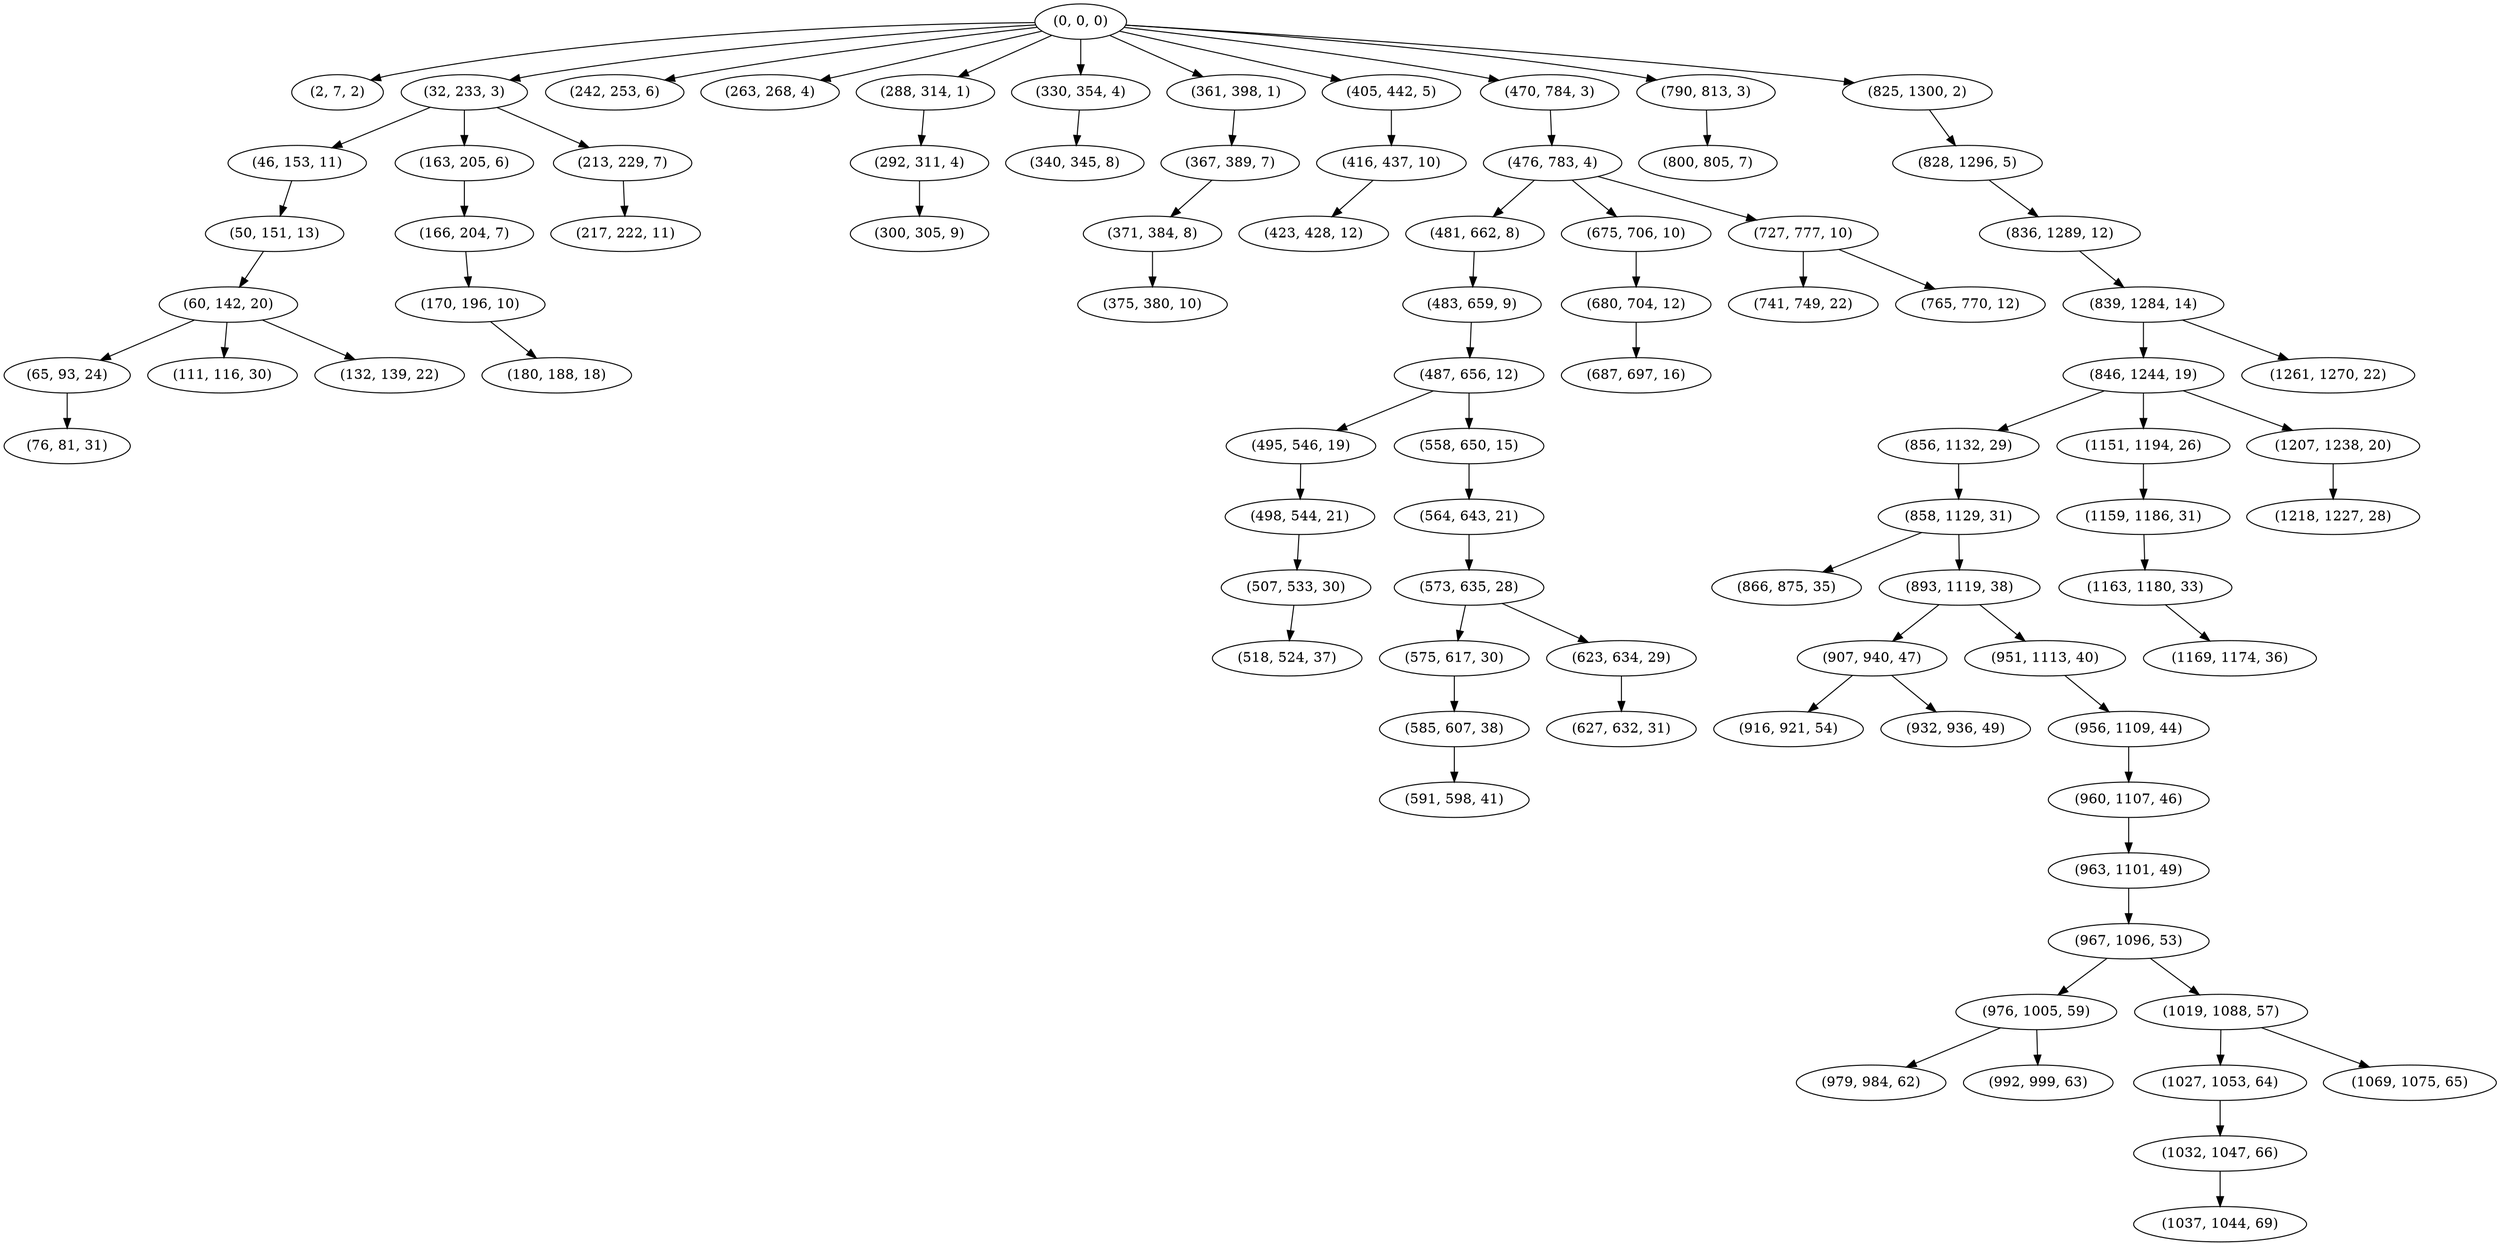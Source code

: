 digraph tree {
    "(0, 0, 0)";
    "(2, 7, 2)";
    "(32, 233, 3)";
    "(46, 153, 11)";
    "(50, 151, 13)";
    "(60, 142, 20)";
    "(65, 93, 24)";
    "(76, 81, 31)";
    "(111, 116, 30)";
    "(132, 139, 22)";
    "(163, 205, 6)";
    "(166, 204, 7)";
    "(170, 196, 10)";
    "(180, 188, 18)";
    "(213, 229, 7)";
    "(217, 222, 11)";
    "(242, 253, 6)";
    "(263, 268, 4)";
    "(288, 314, 1)";
    "(292, 311, 4)";
    "(300, 305, 9)";
    "(330, 354, 4)";
    "(340, 345, 8)";
    "(361, 398, 1)";
    "(367, 389, 7)";
    "(371, 384, 8)";
    "(375, 380, 10)";
    "(405, 442, 5)";
    "(416, 437, 10)";
    "(423, 428, 12)";
    "(470, 784, 3)";
    "(476, 783, 4)";
    "(481, 662, 8)";
    "(483, 659, 9)";
    "(487, 656, 12)";
    "(495, 546, 19)";
    "(498, 544, 21)";
    "(507, 533, 30)";
    "(518, 524, 37)";
    "(558, 650, 15)";
    "(564, 643, 21)";
    "(573, 635, 28)";
    "(575, 617, 30)";
    "(585, 607, 38)";
    "(591, 598, 41)";
    "(623, 634, 29)";
    "(627, 632, 31)";
    "(675, 706, 10)";
    "(680, 704, 12)";
    "(687, 697, 16)";
    "(727, 777, 10)";
    "(741, 749, 22)";
    "(765, 770, 12)";
    "(790, 813, 3)";
    "(800, 805, 7)";
    "(825, 1300, 2)";
    "(828, 1296, 5)";
    "(836, 1289, 12)";
    "(839, 1284, 14)";
    "(846, 1244, 19)";
    "(856, 1132, 29)";
    "(858, 1129, 31)";
    "(866, 875, 35)";
    "(893, 1119, 38)";
    "(907, 940, 47)";
    "(916, 921, 54)";
    "(932, 936, 49)";
    "(951, 1113, 40)";
    "(956, 1109, 44)";
    "(960, 1107, 46)";
    "(963, 1101, 49)";
    "(967, 1096, 53)";
    "(976, 1005, 59)";
    "(979, 984, 62)";
    "(992, 999, 63)";
    "(1019, 1088, 57)";
    "(1027, 1053, 64)";
    "(1032, 1047, 66)";
    "(1037, 1044, 69)";
    "(1069, 1075, 65)";
    "(1151, 1194, 26)";
    "(1159, 1186, 31)";
    "(1163, 1180, 33)";
    "(1169, 1174, 36)";
    "(1207, 1238, 20)";
    "(1218, 1227, 28)";
    "(1261, 1270, 22)";
    "(0, 0, 0)" -> "(2, 7, 2)";
    "(0, 0, 0)" -> "(32, 233, 3)";
    "(0, 0, 0)" -> "(242, 253, 6)";
    "(0, 0, 0)" -> "(263, 268, 4)";
    "(0, 0, 0)" -> "(288, 314, 1)";
    "(0, 0, 0)" -> "(330, 354, 4)";
    "(0, 0, 0)" -> "(361, 398, 1)";
    "(0, 0, 0)" -> "(405, 442, 5)";
    "(0, 0, 0)" -> "(470, 784, 3)";
    "(0, 0, 0)" -> "(790, 813, 3)";
    "(0, 0, 0)" -> "(825, 1300, 2)";
    "(32, 233, 3)" -> "(46, 153, 11)";
    "(32, 233, 3)" -> "(163, 205, 6)";
    "(32, 233, 3)" -> "(213, 229, 7)";
    "(46, 153, 11)" -> "(50, 151, 13)";
    "(50, 151, 13)" -> "(60, 142, 20)";
    "(60, 142, 20)" -> "(65, 93, 24)";
    "(60, 142, 20)" -> "(111, 116, 30)";
    "(60, 142, 20)" -> "(132, 139, 22)";
    "(65, 93, 24)" -> "(76, 81, 31)";
    "(163, 205, 6)" -> "(166, 204, 7)";
    "(166, 204, 7)" -> "(170, 196, 10)";
    "(170, 196, 10)" -> "(180, 188, 18)";
    "(213, 229, 7)" -> "(217, 222, 11)";
    "(288, 314, 1)" -> "(292, 311, 4)";
    "(292, 311, 4)" -> "(300, 305, 9)";
    "(330, 354, 4)" -> "(340, 345, 8)";
    "(361, 398, 1)" -> "(367, 389, 7)";
    "(367, 389, 7)" -> "(371, 384, 8)";
    "(371, 384, 8)" -> "(375, 380, 10)";
    "(405, 442, 5)" -> "(416, 437, 10)";
    "(416, 437, 10)" -> "(423, 428, 12)";
    "(470, 784, 3)" -> "(476, 783, 4)";
    "(476, 783, 4)" -> "(481, 662, 8)";
    "(476, 783, 4)" -> "(675, 706, 10)";
    "(476, 783, 4)" -> "(727, 777, 10)";
    "(481, 662, 8)" -> "(483, 659, 9)";
    "(483, 659, 9)" -> "(487, 656, 12)";
    "(487, 656, 12)" -> "(495, 546, 19)";
    "(487, 656, 12)" -> "(558, 650, 15)";
    "(495, 546, 19)" -> "(498, 544, 21)";
    "(498, 544, 21)" -> "(507, 533, 30)";
    "(507, 533, 30)" -> "(518, 524, 37)";
    "(558, 650, 15)" -> "(564, 643, 21)";
    "(564, 643, 21)" -> "(573, 635, 28)";
    "(573, 635, 28)" -> "(575, 617, 30)";
    "(573, 635, 28)" -> "(623, 634, 29)";
    "(575, 617, 30)" -> "(585, 607, 38)";
    "(585, 607, 38)" -> "(591, 598, 41)";
    "(623, 634, 29)" -> "(627, 632, 31)";
    "(675, 706, 10)" -> "(680, 704, 12)";
    "(680, 704, 12)" -> "(687, 697, 16)";
    "(727, 777, 10)" -> "(741, 749, 22)";
    "(727, 777, 10)" -> "(765, 770, 12)";
    "(790, 813, 3)" -> "(800, 805, 7)";
    "(825, 1300, 2)" -> "(828, 1296, 5)";
    "(828, 1296, 5)" -> "(836, 1289, 12)";
    "(836, 1289, 12)" -> "(839, 1284, 14)";
    "(839, 1284, 14)" -> "(846, 1244, 19)";
    "(839, 1284, 14)" -> "(1261, 1270, 22)";
    "(846, 1244, 19)" -> "(856, 1132, 29)";
    "(846, 1244, 19)" -> "(1151, 1194, 26)";
    "(846, 1244, 19)" -> "(1207, 1238, 20)";
    "(856, 1132, 29)" -> "(858, 1129, 31)";
    "(858, 1129, 31)" -> "(866, 875, 35)";
    "(858, 1129, 31)" -> "(893, 1119, 38)";
    "(893, 1119, 38)" -> "(907, 940, 47)";
    "(893, 1119, 38)" -> "(951, 1113, 40)";
    "(907, 940, 47)" -> "(916, 921, 54)";
    "(907, 940, 47)" -> "(932, 936, 49)";
    "(951, 1113, 40)" -> "(956, 1109, 44)";
    "(956, 1109, 44)" -> "(960, 1107, 46)";
    "(960, 1107, 46)" -> "(963, 1101, 49)";
    "(963, 1101, 49)" -> "(967, 1096, 53)";
    "(967, 1096, 53)" -> "(976, 1005, 59)";
    "(967, 1096, 53)" -> "(1019, 1088, 57)";
    "(976, 1005, 59)" -> "(979, 984, 62)";
    "(976, 1005, 59)" -> "(992, 999, 63)";
    "(1019, 1088, 57)" -> "(1027, 1053, 64)";
    "(1019, 1088, 57)" -> "(1069, 1075, 65)";
    "(1027, 1053, 64)" -> "(1032, 1047, 66)";
    "(1032, 1047, 66)" -> "(1037, 1044, 69)";
    "(1151, 1194, 26)" -> "(1159, 1186, 31)";
    "(1159, 1186, 31)" -> "(1163, 1180, 33)";
    "(1163, 1180, 33)" -> "(1169, 1174, 36)";
    "(1207, 1238, 20)" -> "(1218, 1227, 28)";
}
